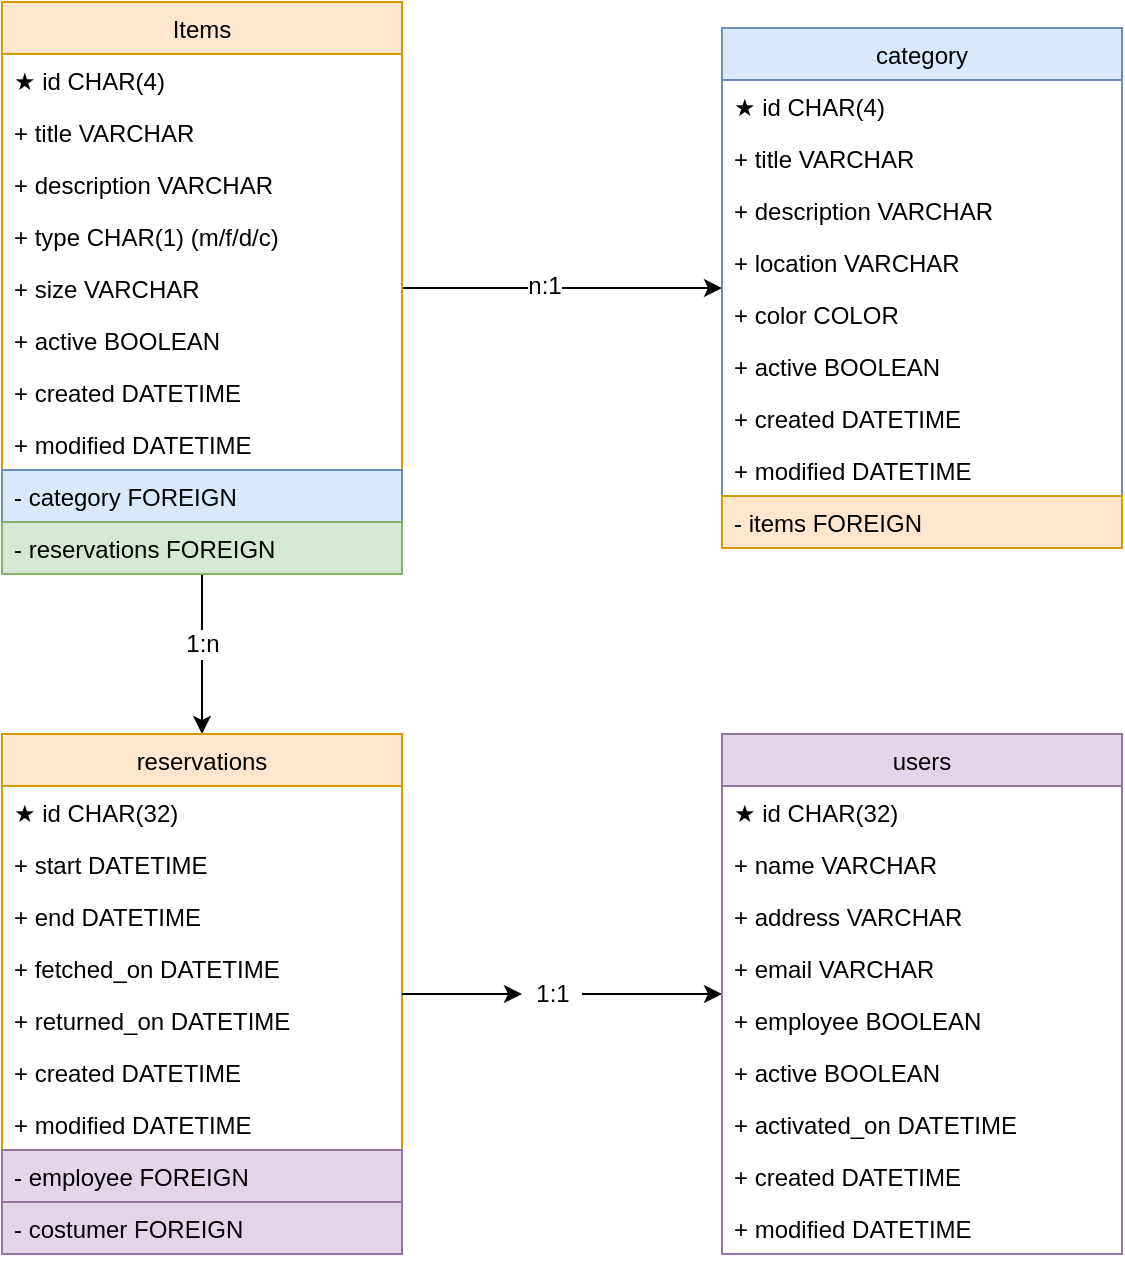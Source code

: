<mxfile version="12.5.5" type="github">
  <diagram id="NQGxKBJqIbBMCAULDerY" name="Page-1">
    <mxGraphModel dx="1422" dy="727" grid="1" gridSize="10" guides="1" tooltips="1" connect="1" arrows="1" fold="1" page="1" pageScale="1" pageWidth="850" pageHeight="1100" math="0" shadow="0">
      <root>
        <mxCell id="0"/>
        <mxCell id="1" parent="0"/>
        <mxCell id="46GzT4hHPh9M0fxXUTL5-27" value="" style="edgeStyle=orthogonalEdgeStyle;rounded=0;orthogonalLoop=1;jettySize=auto;html=1;" edge="1" parent="1" source="46GzT4hHPh9M0fxXUTL5-1" target="46GzT4hHPh9M0fxXUTL5-14">
          <mxGeometry relative="1" as="geometry"/>
        </mxCell>
        <mxCell id="46GzT4hHPh9M0fxXUTL5-29" value="n:1" style="text;html=1;align=center;verticalAlign=middle;resizable=0;points=[];labelBackgroundColor=#ffffff;" vertex="1" connectable="0" parent="46GzT4hHPh9M0fxXUTL5-27">
          <mxGeometry x="-0.116" y="1" relative="1" as="geometry">
            <mxPoint as="offset"/>
          </mxGeometry>
        </mxCell>
        <mxCell id="46GzT4hHPh9M0fxXUTL5-41" value="" style="edgeStyle=orthogonalEdgeStyle;rounded=0;orthogonalLoop=1;jettySize=auto;html=1;" edge="1" parent="1" source="46GzT4hHPh9M0fxXUTL5-1" target="46GzT4hHPh9M0fxXUTL5-30">
          <mxGeometry relative="1" as="geometry"/>
        </mxCell>
        <mxCell id="46GzT4hHPh9M0fxXUTL5-64" value="1:n" style="text;html=1;align=center;verticalAlign=middle;resizable=0;points=[];labelBackgroundColor=#ffffff;" vertex="1" connectable="0" parent="46GzT4hHPh9M0fxXUTL5-41">
          <mxGeometry x="0.857" y="3" relative="1" as="geometry">
            <mxPoint x="-3" y="-40.19" as="offset"/>
          </mxGeometry>
        </mxCell>
        <mxCell id="46GzT4hHPh9M0fxXUTL5-1" value="Items" style="swimlane;fontStyle=0;childLayout=stackLayout;horizontal=1;startSize=26;fillColor=#ffe6cc;horizontalStack=0;resizeParent=1;resizeParentMax=0;resizeLast=0;collapsible=1;marginBottom=0;strokeColor=#d79b00;" vertex="1" parent="1">
          <mxGeometry x="160" y="20" width="200" height="286" as="geometry"/>
        </mxCell>
        <mxCell id="46GzT4hHPh9M0fxXUTL5-2" value="★ id CHAR(4)" style="text;strokeColor=none;fillColor=none;align=left;verticalAlign=top;spacingLeft=4;spacingRight=4;overflow=hidden;rotatable=0;points=[[0,0.5],[1,0.5]];portConstraint=eastwest;" vertex="1" parent="46GzT4hHPh9M0fxXUTL5-1">
          <mxGeometry y="26" width="200" height="26" as="geometry"/>
        </mxCell>
        <mxCell id="46GzT4hHPh9M0fxXUTL5-3" value="+ title VARCHAR" style="text;strokeColor=none;fillColor=none;align=left;verticalAlign=top;spacingLeft=4;spacingRight=4;overflow=hidden;rotatable=0;points=[[0,0.5],[1,0.5]];portConstraint=eastwest;" vertex="1" parent="46GzT4hHPh9M0fxXUTL5-1">
          <mxGeometry y="52" width="200" height="26" as="geometry"/>
        </mxCell>
        <mxCell id="46GzT4hHPh9M0fxXUTL5-4" value="+ description VARCHAR" style="text;strokeColor=none;fillColor=none;align=left;verticalAlign=top;spacingLeft=4;spacingRight=4;overflow=hidden;rotatable=0;points=[[0,0.5],[1,0.5]];portConstraint=eastwest;" vertex="1" parent="46GzT4hHPh9M0fxXUTL5-1">
          <mxGeometry y="78" width="200" height="26" as="geometry"/>
        </mxCell>
        <mxCell id="46GzT4hHPh9M0fxXUTL5-6" value="+ type CHAR(1) (m/f/d/c)" style="text;strokeColor=none;fillColor=none;align=left;verticalAlign=top;spacingLeft=4;spacingRight=4;overflow=hidden;rotatable=0;points=[[0,0.5],[1,0.5]];portConstraint=eastwest;" vertex="1" parent="46GzT4hHPh9M0fxXUTL5-1">
          <mxGeometry y="104" width="200" height="26" as="geometry"/>
        </mxCell>
        <mxCell id="46GzT4hHPh9M0fxXUTL5-7" value="+ size VARCHAR" style="text;strokeColor=none;fillColor=none;align=left;verticalAlign=top;spacingLeft=4;spacingRight=4;overflow=hidden;rotatable=0;points=[[0,0.5],[1,0.5]];portConstraint=eastwest;" vertex="1" parent="46GzT4hHPh9M0fxXUTL5-1">
          <mxGeometry y="130" width="200" height="26" as="geometry"/>
        </mxCell>
        <mxCell id="46GzT4hHPh9M0fxXUTL5-8" value="+ active BOOLEAN" style="text;strokeColor=none;fillColor=none;align=left;verticalAlign=top;spacingLeft=4;spacingRight=4;overflow=hidden;rotatable=0;points=[[0,0.5],[1,0.5]];portConstraint=eastwest;" vertex="1" parent="46GzT4hHPh9M0fxXUTL5-1">
          <mxGeometry y="156" width="200" height="26" as="geometry"/>
        </mxCell>
        <mxCell id="46GzT4hHPh9M0fxXUTL5-12" value="+ created DATETIME" style="text;strokeColor=none;fillColor=none;align=left;verticalAlign=top;spacingLeft=4;spacingRight=4;overflow=hidden;rotatable=0;points=[[0,0.5],[1,0.5]];portConstraint=eastwest;" vertex="1" parent="46GzT4hHPh9M0fxXUTL5-1">
          <mxGeometry y="182" width="200" height="26" as="geometry"/>
        </mxCell>
        <mxCell id="46GzT4hHPh9M0fxXUTL5-11" value="+ modified DATETIME" style="text;strokeColor=none;fillColor=none;align=left;verticalAlign=top;spacingLeft=4;spacingRight=4;overflow=hidden;rotatable=0;points=[[0,0.5],[1,0.5]];portConstraint=eastwest;" vertex="1" parent="46GzT4hHPh9M0fxXUTL5-1">
          <mxGeometry y="208" width="200" height="26" as="geometry"/>
        </mxCell>
        <mxCell id="46GzT4hHPh9M0fxXUTL5-5" value="- category FOREIGN" style="text;align=left;verticalAlign=top;spacingLeft=4;spacingRight=4;overflow=hidden;rotatable=0;points=[[0,0.5],[1,0.5]];portConstraint=eastwest;fillColor=#dae8fc;strokeColor=#6c8ebf;" vertex="1" parent="46GzT4hHPh9M0fxXUTL5-1">
          <mxGeometry y="234" width="200" height="26" as="geometry"/>
        </mxCell>
        <mxCell id="46GzT4hHPh9M0fxXUTL5-13" value="- reservations FOREIGN" style="text;align=left;verticalAlign=top;spacingLeft=4;spacingRight=4;overflow=hidden;rotatable=0;points=[[0,0.5],[1,0.5]];portConstraint=eastwest;fillColor=#d5e8d4;strokeColor=#82b366;" vertex="1" parent="46GzT4hHPh9M0fxXUTL5-1">
          <mxGeometry y="260" width="200" height="26" as="geometry"/>
        </mxCell>
        <mxCell id="46GzT4hHPh9M0fxXUTL5-61" value="" style="edgeStyle=orthogonalEdgeStyle;rounded=0;orthogonalLoop=1;jettySize=auto;html=1;" edge="1" parent="1" source="46GzT4hHPh9M0fxXUTL5-66" target="46GzT4hHPh9M0fxXUTL5-46">
          <mxGeometry relative="1" as="geometry"/>
        </mxCell>
        <mxCell id="46GzT4hHPh9M0fxXUTL5-30" value="reservations" style="swimlane;fontStyle=0;childLayout=stackLayout;horizontal=1;startSize=26;fillColor=#ffe6cc;horizontalStack=0;resizeParent=1;resizeParentMax=0;resizeLast=0;collapsible=1;marginBottom=0;strokeColor=#d79b00;" vertex="1" parent="1">
          <mxGeometry x="160" y="386" width="200" height="260" as="geometry"/>
        </mxCell>
        <mxCell id="46GzT4hHPh9M0fxXUTL5-31" value="★ id CHAR(32)" style="text;strokeColor=none;fillColor=none;align=left;verticalAlign=top;spacingLeft=4;spacingRight=4;overflow=hidden;rotatable=0;points=[[0,0.5],[1,0.5]];portConstraint=eastwest;" vertex="1" parent="46GzT4hHPh9M0fxXUTL5-30">
          <mxGeometry y="26" width="200" height="26" as="geometry"/>
        </mxCell>
        <mxCell id="46GzT4hHPh9M0fxXUTL5-45" value="+ start DATETIME" style="text;strokeColor=none;fillColor=none;align=left;verticalAlign=top;spacingLeft=4;spacingRight=4;overflow=hidden;rotatable=0;points=[[0,0.5],[1,0.5]];portConstraint=eastwest;" vertex="1" parent="46GzT4hHPh9M0fxXUTL5-30">
          <mxGeometry y="52" width="200" height="26" as="geometry"/>
        </mxCell>
        <mxCell id="46GzT4hHPh9M0fxXUTL5-44" value="+ end DATETIME" style="text;strokeColor=none;fillColor=none;align=left;verticalAlign=top;spacingLeft=4;spacingRight=4;overflow=hidden;rotatable=0;points=[[0,0.5],[1,0.5]];portConstraint=eastwest;" vertex="1" parent="46GzT4hHPh9M0fxXUTL5-30">
          <mxGeometry y="78" width="200" height="26" as="geometry"/>
        </mxCell>
        <mxCell id="46GzT4hHPh9M0fxXUTL5-42" value="+ fetched_on DATETIME" style="text;strokeColor=none;fillColor=none;align=left;verticalAlign=top;spacingLeft=4;spacingRight=4;overflow=hidden;rotatable=0;points=[[0,0.5],[1,0.5]];portConstraint=eastwest;" vertex="1" parent="46GzT4hHPh9M0fxXUTL5-30">
          <mxGeometry y="104" width="200" height="26" as="geometry"/>
        </mxCell>
        <mxCell id="46GzT4hHPh9M0fxXUTL5-43" value="+ returned_on DATETIME" style="text;strokeColor=none;fillColor=none;align=left;verticalAlign=top;spacingLeft=4;spacingRight=4;overflow=hidden;rotatable=0;points=[[0,0.5],[1,0.5]];portConstraint=eastwest;" vertex="1" parent="46GzT4hHPh9M0fxXUTL5-30">
          <mxGeometry y="130" width="200" height="26" as="geometry"/>
        </mxCell>
        <mxCell id="46GzT4hHPh9M0fxXUTL5-37" value="+ created DATETIME" style="text;strokeColor=none;fillColor=none;align=left;verticalAlign=top;spacingLeft=4;spacingRight=4;overflow=hidden;rotatable=0;points=[[0,0.5],[1,0.5]];portConstraint=eastwest;" vertex="1" parent="46GzT4hHPh9M0fxXUTL5-30">
          <mxGeometry y="156" width="200" height="26" as="geometry"/>
        </mxCell>
        <mxCell id="46GzT4hHPh9M0fxXUTL5-38" value="+ modified DATETIME" style="text;strokeColor=none;fillColor=none;align=left;verticalAlign=top;spacingLeft=4;spacingRight=4;overflow=hidden;rotatable=0;points=[[0,0.5],[1,0.5]];portConstraint=eastwest;" vertex="1" parent="46GzT4hHPh9M0fxXUTL5-30">
          <mxGeometry y="182" width="200" height="26" as="geometry"/>
        </mxCell>
        <mxCell id="46GzT4hHPh9M0fxXUTL5-39" value="- employee FOREIGN" style="text;align=left;verticalAlign=top;spacingLeft=4;spacingRight=4;overflow=hidden;rotatable=0;points=[[0,0.5],[1,0.5]];portConstraint=eastwest;fillColor=#e1d5e7;strokeColor=#9673a6;" vertex="1" parent="46GzT4hHPh9M0fxXUTL5-30">
          <mxGeometry y="208" width="200" height="26" as="geometry"/>
        </mxCell>
        <mxCell id="46GzT4hHPh9M0fxXUTL5-40" value="- costumer FOREIGN" style="text;align=left;verticalAlign=top;spacingLeft=4;spacingRight=4;overflow=hidden;rotatable=0;points=[[0,0.5],[1,0.5]];portConstraint=eastwest;fillColor=#e1d5e7;strokeColor=#9673a6;" vertex="1" parent="46GzT4hHPh9M0fxXUTL5-30">
          <mxGeometry y="234" width="200" height="26" as="geometry"/>
        </mxCell>
        <mxCell id="46GzT4hHPh9M0fxXUTL5-46" value="users" style="swimlane;fontStyle=0;childLayout=stackLayout;horizontal=1;startSize=26;fillColor=#e1d5e7;horizontalStack=0;resizeParent=1;resizeParentMax=0;resizeLast=0;collapsible=1;marginBottom=0;strokeColor=#9673a6;" vertex="1" parent="1">
          <mxGeometry x="520" y="386" width="200" height="260" as="geometry"/>
        </mxCell>
        <mxCell id="46GzT4hHPh9M0fxXUTL5-47" value="★ id CHAR(32)" style="text;strokeColor=none;fillColor=none;align=left;verticalAlign=top;spacingLeft=4;spacingRight=4;overflow=hidden;rotatable=0;points=[[0,0.5],[1,0.5]];portConstraint=eastwest;" vertex="1" parent="46GzT4hHPh9M0fxXUTL5-46">
          <mxGeometry y="26" width="200" height="26" as="geometry"/>
        </mxCell>
        <mxCell id="46GzT4hHPh9M0fxXUTL5-48" value="+ name VARCHAR" style="text;strokeColor=none;fillColor=none;align=left;verticalAlign=top;spacingLeft=4;spacingRight=4;overflow=hidden;rotatable=0;points=[[0,0.5],[1,0.5]];portConstraint=eastwest;" vertex="1" parent="46GzT4hHPh9M0fxXUTL5-46">
          <mxGeometry y="52" width="200" height="26" as="geometry"/>
        </mxCell>
        <mxCell id="46GzT4hHPh9M0fxXUTL5-49" value="+ address VARCHAR" style="text;strokeColor=none;fillColor=none;align=left;verticalAlign=top;spacingLeft=4;spacingRight=4;overflow=hidden;rotatable=0;points=[[0,0.5],[1,0.5]];portConstraint=eastwest;" vertex="1" parent="46GzT4hHPh9M0fxXUTL5-46">
          <mxGeometry y="78" width="200" height="26" as="geometry"/>
        </mxCell>
        <mxCell id="46GzT4hHPh9M0fxXUTL5-63" value="+ email VARCHAR" style="text;strokeColor=none;fillColor=none;align=left;verticalAlign=top;spacingLeft=4;spacingRight=4;overflow=hidden;rotatable=0;points=[[0,0.5],[1,0.5]];portConstraint=eastwest;" vertex="1" parent="46GzT4hHPh9M0fxXUTL5-46">
          <mxGeometry y="104" width="200" height="26" as="geometry"/>
        </mxCell>
        <mxCell id="46GzT4hHPh9M0fxXUTL5-50" value="+ employee BOOLEAN" style="text;strokeColor=none;fillColor=none;align=left;verticalAlign=top;spacingLeft=4;spacingRight=4;overflow=hidden;rotatable=0;points=[[0,0.5],[1,0.5]];portConstraint=eastwest;" vertex="1" parent="46GzT4hHPh9M0fxXUTL5-46">
          <mxGeometry y="130" width="200" height="26" as="geometry"/>
        </mxCell>
        <mxCell id="46GzT4hHPh9M0fxXUTL5-52" value="+ active BOOLEAN" style="text;strokeColor=none;fillColor=none;align=left;verticalAlign=top;spacingLeft=4;spacingRight=4;overflow=hidden;rotatable=0;points=[[0,0.5],[1,0.5]];portConstraint=eastwest;" vertex="1" parent="46GzT4hHPh9M0fxXUTL5-46">
          <mxGeometry y="156" width="200" height="26" as="geometry"/>
        </mxCell>
        <mxCell id="46GzT4hHPh9M0fxXUTL5-53" value="+ activated_on DATETIME" style="text;strokeColor=none;fillColor=none;align=left;verticalAlign=top;spacingLeft=4;spacingRight=4;overflow=hidden;rotatable=0;points=[[0,0.5],[1,0.5]];portConstraint=eastwest;" vertex="1" parent="46GzT4hHPh9M0fxXUTL5-46">
          <mxGeometry y="182" width="200" height="26" as="geometry"/>
        </mxCell>
        <mxCell id="46GzT4hHPh9M0fxXUTL5-57" value="+ created DATETIME" style="text;strokeColor=none;fillColor=none;align=left;verticalAlign=top;spacingLeft=4;spacingRight=4;overflow=hidden;rotatable=0;points=[[0,0.5],[1,0.5]];portConstraint=eastwest;" vertex="1" parent="46GzT4hHPh9M0fxXUTL5-46">
          <mxGeometry y="208" width="200" height="26" as="geometry"/>
        </mxCell>
        <mxCell id="46GzT4hHPh9M0fxXUTL5-58" value="+ modified DATETIME" style="text;strokeColor=none;fillColor=none;align=left;verticalAlign=top;spacingLeft=4;spacingRight=4;overflow=hidden;rotatable=0;points=[[0,0.5],[1,0.5]];portConstraint=eastwest;" vertex="1" parent="46GzT4hHPh9M0fxXUTL5-46">
          <mxGeometry y="234" width="200" height="26" as="geometry"/>
        </mxCell>
        <mxCell id="46GzT4hHPh9M0fxXUTL5-14" value="category" style="swimlane;fontStyle=0;childLayout=stackLayout;horizontal=1;startSize=26;fillColor=#dae8fc;horizontalStack=0;resizeParent=1;resizeParentMax=0;resizeLast=0;collapsible=1;marginBottom=0;strokeColor=#6c8ebf;" vertex="1" parent="1">
          <mxGeometry x="520" y="33" width="200" height="260" as="geometry"/>
        </mxCell>
        <mxCell id="46GzT4hHPh9M0fxXUTL5-15" value="★ id CHAR(4)" style="text;strokeColor=none;fillColor=none;align=left;verticalAlign=top;spacingLeft=4;spacingRight=4;overflow=hidden;rotatable=0;points=[[0,0.5],[1,0.5]];portConstraint=eastwest;" vertex="1" parent="46GzT4hHPh9M0fxXUTL5-14">
          <mxGeometry y="26" width="200" height="26" as="geometry"/>
        </mxCell>
        <mxCell id="46GzT4hHPh9M0fxXUTL5-16" value="+ title VARCHAR" style="text;strokeColor=none;fillColor=none;align=left;verticalAlign=top;spacingLeft=4;spacingRight=4;overflow=hidden;rotatable=0;points=[[0,0.5],[1,0.5]];portConstraint=eastwest;" vertex="1" parent="46GzT4hHPh9M0fxXUTL5-14">
          <mxGeometry y="52" width="200" height="26" as="geometry"/>
        </mxCell>
        <mxCell id="46GzT4hHPh9M0fxXUTL5-17" value="+ description VARCHAR" style="text;strokeColor=none;fillColor=none;align=left;verticalAlign=top;spacingLeft=4;spacingRight=4;overflow=hidden;rotatable=0;points=[[0,0.5],[1,0.5]];portConstraint=eastwest;" vertex="1" parent="46GzT4hHPh9M0fxXUTL5-14">
          <mxGeometry y="78" width="200" height="26" as="geometry"/>
        </mxCell>
        <mxCell id="46GzT4hHPh9M0fxXUTL5-28" value="+ location VARCHAR" style="text;strokeColor=none;fillColor=none;align=left;verticalAlign=top;spacingLeft=4;spacingRight=4;overflow=hidden;rotatable=0;points=[[0,0.5],[1,0.5]];portConstraint=eastwest;" vertex="1" parent="46GzT4hHPh9M0fxXUTL5-14">
          <mxGeometry y="104" width="200" height="26" as="geometry"/>
        </mxCell>
        <mxCell id="46GzT4hHPh9M0fxXUTL5-18" value="+ color COLOR" style="text;strokeColor=none;fillColor=none;align=left;verticalAlign=top;spacingLeft=4;spacingRight=4;overflow=hidden;rotatable=0;points=[[0,0.5],[1,0.5]];portConstraint=eastwest;" vertex="1" parent="46GzT4hHPh9M0fxXUTL5-14">
          <mxGeometry y="130" width="200" height="26" as="geometry"/>
        </mxCell>
        <mxCell id="46GzT4hHPh9M0fxXUTL5-20" value="+ active BOOLEAN" style="text;strokeColor=none;fillColor=none;align=left;verticalAlign=top;spacingLeft=4;spacingRight=4;overflow=hidden;rotatable=0;points=[[0,0.5],[1,0.5]];portConstraint=eastwest;" vertex="1" parent="46GzT4hHPh9M0fxXUTL5-14">
          <mxGeometry y="156" width="200" height="26" as="geometry"/>
        </mxCell>
        <mxCell id="46GzT4hHPh9M0fxXUTL5-22" value="+ created DATETIME" style="text;strokeColor=none;fillColor=none;align=left;verticalAlign=top;spacingLeft=4;spacingRight=4;overflow=hidden;rotatable=0;points=[[0,0.5],[1,0.5]];portConstraint=eastwest;" vertex="1" parent="46GzT4hHPh9M0fxXUTL5-14">
          <mxGeometry y="182" width="200" height="26" as="geometry"/>
        </mxCell>
        <mxCell id="46GzT4hHPh9M0fxXUTL5-23" value="+ modified DATETIME" style="text;strokeColor=none;fillColor=none;align=left;verticalAlign=top;spacingLeft=4;spacingRight=4;overflow=hidden;rotatable=0;points=[[0,0.5],[1,0.5]];portConstraint=eastwest;" vertex="1" parent="46GzT4hHPh9M0fxXUTL5-14">
          <mxGeometry y="208" width="200" height="26" as="geometry"/>
        </mxCell>
        <mxCell id="46GzT4hHPh9M0fxXUTL5-25" value="- items FOREIGN" style="text;align=left;verticalAlign=top;spacingLeft=4;spacingRight=4;overflow=hidden;rotatable=0;points=[[0,0.5],[1,0.5]];portConstraint=eastwest;fillColor=#ffe6cc;strokeColor=#d79b00;" vertex="1" parent="46GzT4hHPh9M0fxXUTL5-14">
          <mxGeometry y="234" width="200" height="26" as="geometry"/>
        </mxCell>
        <mxCell id="46GzT4hHPh9M0fxXUTL5-66" value="1:1" style="text;html=1;align=center;verticalAlign=middle;resizable=0;points=[];autosize=1;" vertex="1" parent="1">
          <mxGeometry x="420" y="506" width="30" height="20" as="geometry"/>
        </mxCell>
        <mxCell id="46GzT4hHPh9M0fxXUTL5-67" value="" style="edgeStyle=orthogonalEdgeStyle;rounded=0;orthogonalLoop=1;jettySize=auto;html=1;" edge="1" parent="1" source="46GzT4hHPh9M0fxXUTL5-30" target="46GzT4hHPh9M0fxXUTL5-66">
          <mxGeometry relative="1" as="geometry">
            <mxPoint x="360" y="516" as="sourcePoint"/>
            <mxPoint x="520" y="516" as="targetPoint"/>
          </mxGeometry>
        </mxCell>
      </root>
    </mxGraphModel>
  </diagram>
</mxfile>
